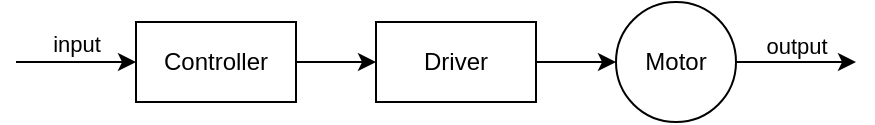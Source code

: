 <mxfile version="24.4.2" type="device">
  <diagram name="Side-1" id="hIDSkNg_BTb7kJ9Grw0A">
    <mxGraphModel dx="683" dy="355" grid="1" gridSize="10" guides="1" tooltips="1" connect="1" arrows="1" fold="1" page="1" pageScale="1" pageWidth="459" pageHeight="100" math="0" shadow="0">
      <root>
        <mxCell id="0" />
        <mxCell id="1" parent="0" />
        <mxCell id="Uee_9gHTmNSp_vXNz4nx-7" value="" style="edgeStyle=orthogonalEdgeStyle;rounded=0;orthogonalLoop=1;jettySize=auto;html=1;" parent="1" source="Uee_9gHTmNSp_vXNz4nx-4" target="Uee_9gHTmNSp_vXNz4nx-5" edge="1">
          <mxGeometry relative="1" as="geometry" />
        </mxCell>
        <mxCell id="j6CxxPimHUUb-ZW2wpfQ-2" value="input" style="edgeStyle=orthogonalEdgeStyle;rounded=0;orthogonalLoop=1;jettySize=auto;html=1;startArrow=classic;startFill=1;endArrow=none;endFill=0;labelPosition=center;verticalLabelPosition=top;align=center;verticalAlign=bottom;" edge="1" parent="1" source="Uee_9gHTmNSp_vXNz4nx-4">
          <mxGeometry relative="1" as="geometry">
            <mxPoint x="20" y="50" as="targetPoint" />
          </mxGeometry>
        </mxCell>
        <mxCell id="Uee_9gHTmNSp_vXNz4nx-4" value="Controller" style="rounded=0;whiteSpace=wrap;html=1;" parent="1" vertex="1">
          <mxGeometry x="80" y="30" width="80" height="40" as="geometry" />
        </mxCell>
        <mxCell id="Uee_9gHTmNSp_vXNz4nx-8" value="" style="edgeStyle=orthogonalEdgeStyle;rounded=0;orthogonalLoop=1;jettySize=auto;html=1;" parent="1" source="Uee_9gHTmNSp_vXNz4nx-5" target="Uee_9gHTmNSp_vXNz4nx-6" edge="1">
          <mxGeometry relative="1" as="geometry" />
        </mxCell>
        <mxCell id="Uee_9gHTmNSp_vXNz4nx-5" value="Driver" style="rounded=0;whiteSpace=wrap;html=1;" parent="1" vertex="1">
          <mxGeometry x="200" y="30" width="80" height="40" as="geometry" />
        </mxCell>
        <mxCell id="j6CxxPimHUUb-ZW2wpfQ-1" value="output" style="edgeStyle=orthogonalEdgeStyle;rounded=0;orthogonalLoop=1;jettySize=auto;html=1;labelPosition=center;verticalLabelPosition=top;align=center;verticalAlign=bottom;" edge="1" parent="1" source="Uee_9gHTmNSp_vXNz4nx-6">
          <mxGeometry relative="1" as="geometry">
            <mxPoint x="440" y="50" as="targetPoint" />
          </mxGeometry>
        </mxCell>
        <mxCell id="Uee_9gHTmNSp_vXNz4nx-6" value="Motor" style="ellipse;whiteSpace=wrap;html=1;aspect=fixed;" parent="1" vertex="1">
          <mxGeometry x="320" y="20" width="60" height="60" as="geometry" />
        </mxCell>
      </root>
    </mxGraphModel>
  </diagram>
</mxfile>
